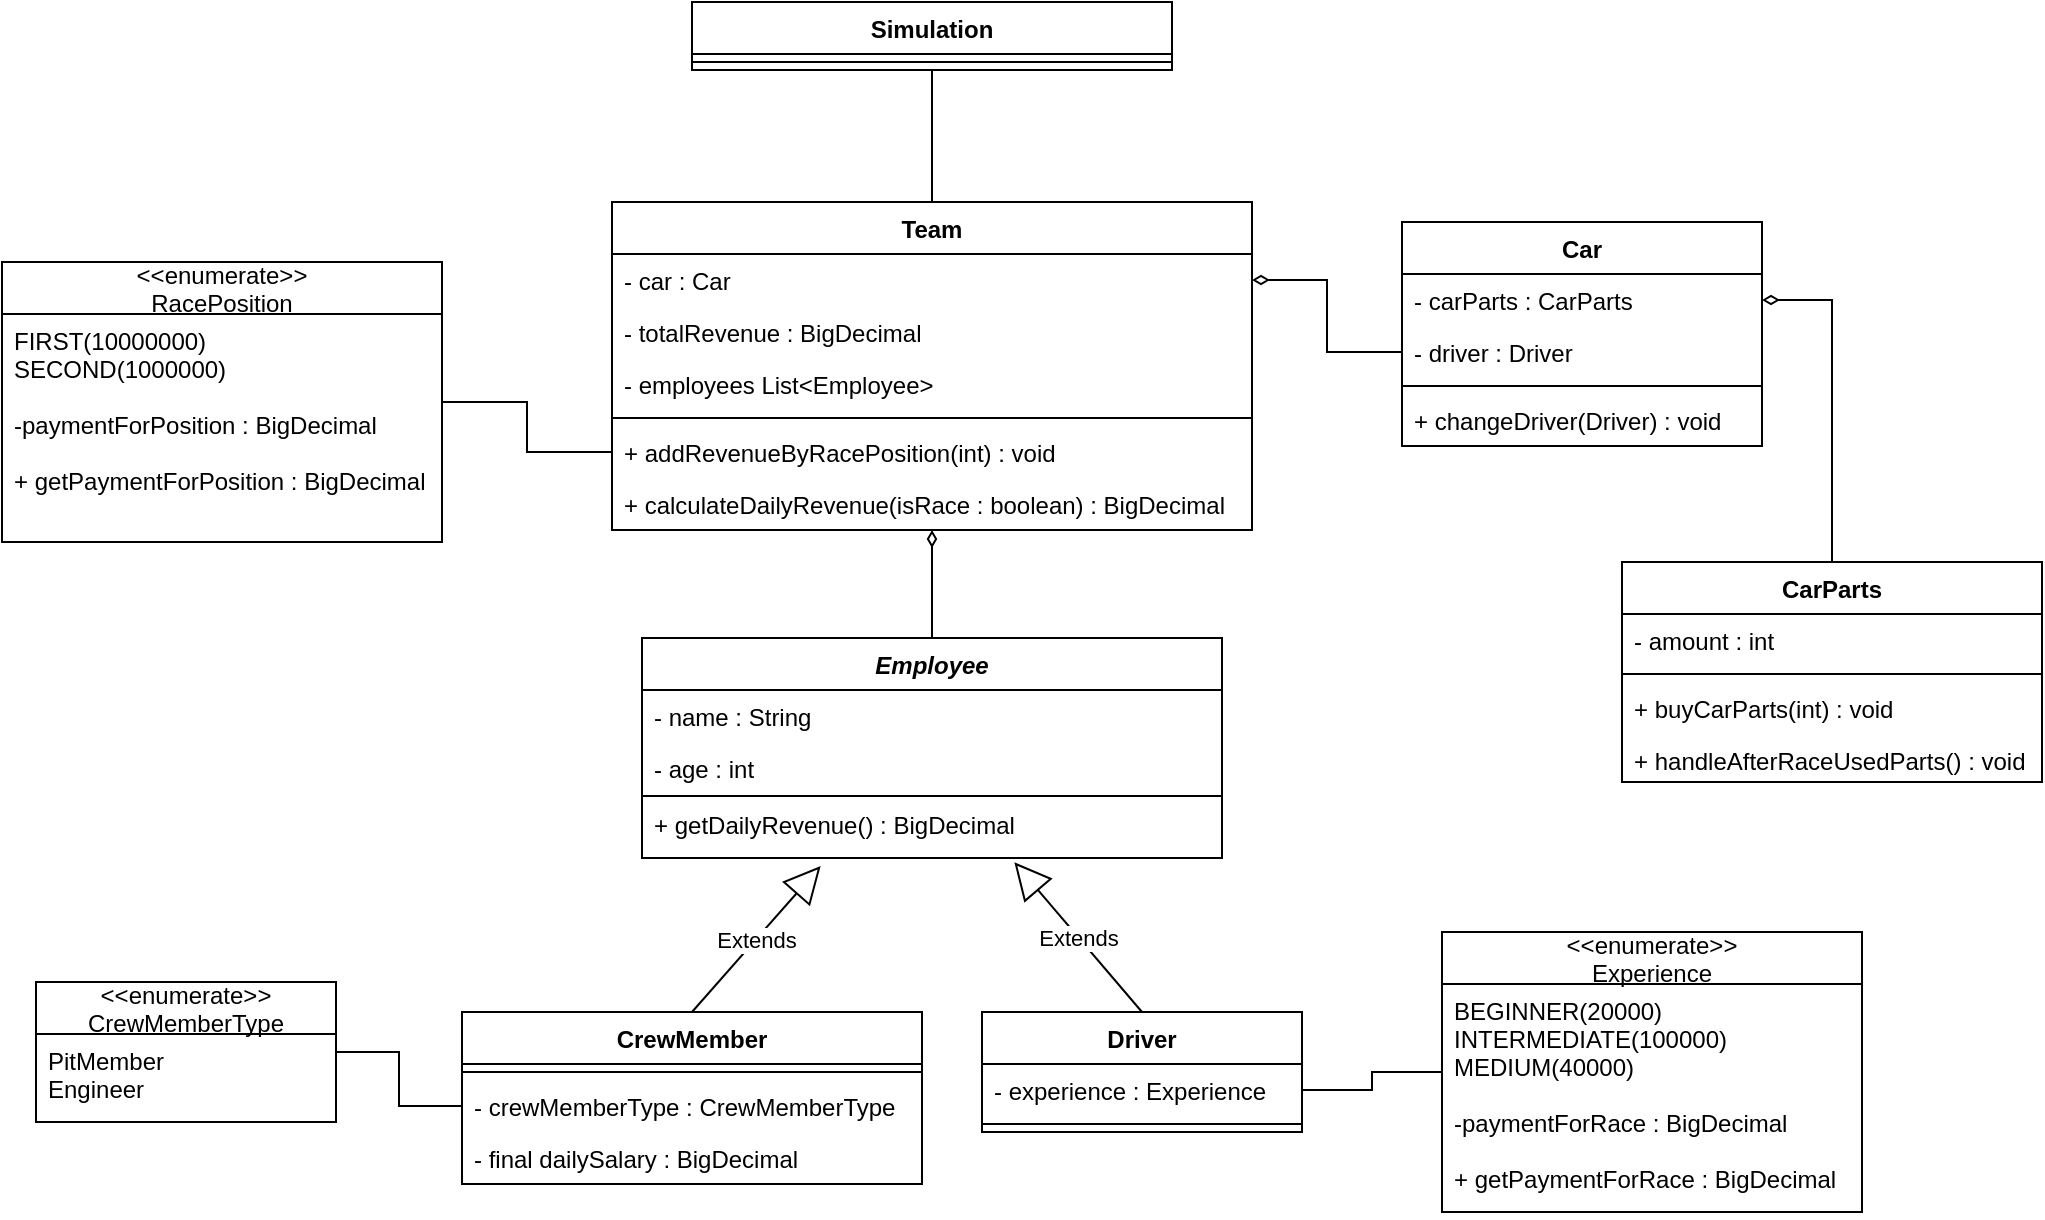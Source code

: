 <mxfile version="16.3.0" type="browser"><diagram id="yNHfpRIZB8fKIb-nWAFv" name="Page-1"><mxGraphModel dx="2012" dy="635" grid="1" gridSize="10" guides="1" tooltips="1" connect="1" arrows="1" fold="1" page="1" pageScale="1" pageWidth="827" pageHeight="1169" math="0" shadow="0"><root><mxCell id="0"/><mxCell id="1" parent="0"/><mxCell id="zTfzuYjLmf5ES3qGXwRQ-74" style="edgeStyle=orthogonalEdgeStyle;rounded=0;orthogonalLoop=1;jettySize=auto;html=1;endArrow=none;endFill=0;entryX=0.5;entryY=1.154;entryDx=0;entryDy=0;entryPerimeter=0;" parent="1" source="zTfzuYjLmf5ES3qGXwRQ-5" edge="1"><mxGeometry relative="1" as="geometry"><mxPoint x="35" y="114.004" as="targetPoint"/><Array as="points"><mxPoint x="35" y="120"/><mxPoint x="35" y="120"/></Array></mxGeometry></mxCell><mxCell id="zTfzuYjLmf5ES3qGXwRQ-5" value="Team" style="swimlane;fontStyle=1;align=center;verticalAlign=top;childLayout=stackLayout;horizontal=1;startSize=26;horizontalStack=0;resizeParent=1;resizeParentMax=0;resizeLast=0;collapsible=1;marginBottom=0;" parent="1" vertex="1"><mxGeometry x="-125" y="180" width="320" height="164" as="geometry"/></mxCell><mxCell id="zTfzuYjLmf5ES3qGXwRQ-6" value="- car : Car" style="text;strokeColor=none;fillColor=none;align=left;verticalAlign=top;spacingLeft=4;spacingRight=4;overflow=hidden;rotatable=0;points=[[0,0.5],[1,0.5]];portConstraint=eastwest;" parent="zTfzuYjLmf5ES3qGXwRQ-5" vertex="1"><mxGeometry y="26" width="320" height="26" as="geometry"/></mxCell><mxCell id="zTfzuYjLmf5ES3qGXwRQ-46" value="- totalRevenue : BigDecimal" style="text;strokeColor=none;fillColor=none;align=left;verticalAlign=top;spacingLeft=4;spacingRight=4;overflow=hidden;rotatable=0;points=[[0,0.5],[1,0.5]];portConstraint=eastwest;" parent="zTfzuYjLmf5ES3qGXwRQ-5" vertex="1"><mxGeometry y="52" width="320" height="26" as="geometry"/></mxCell><mxCell id="zTfzuYjLmf5ES3qGXwRQ-8" value="- employees List&lt;Employee&gt;" style="text;strokeColor=none;fillColor=none;align=left;verticalAlign=top;spacingLeft=4;spacingRight=4;overflow=hidden;rotatable=0;points=[[0,0.5],[1,0.5]];portConstraint=eastwest;" parent="zTfzuYjLmf5ES3qGXwRQ-5" vertex="1"><mxGeometry y="78" width="320" height="26" as="geometry"/></mxCell><mxCell id="zTfzuYjLmf5ES3qGXwRQ-7" value="" style="line;strokeWidth=1;fillColor=none;align=left;verticalAlign=middle;spacingTop=-1;spacingLeft=3;spacingRight=3;rotatable=0;labelPosition=right;points=[];portConstraint=eastwest;" parent="zTfzuYjLmf5ES3qGXwRQ-5" vertex="1"><mxGeometry y="104" width="320" height="8" as="geometry"/></mxCell><mxCell id="zTfzuYjLmf5ES3qGXwRQ-70" value="+ addRevenueByRacePosition(int) : void" style="text;strokeColor=none;fillColor=none;align=left;verticalAlign=top;spacingLeft=4;spacingRight=4;overflow=hidden;rotatable=0;points=[[0,0.5],[1,0.5]];portConstraint=eastwest;" parent="zTfzuYjLmf5ES3qGXwRQ-5" vertex="1"><mxGeometry y="112" width="320" height="26" as="geometry"/></mxCell><mxCell id="zTfzuYjLmf5ES3qGXwRQ-59" value="+ calculateDailyRevenue(isRace : boolean) : BigDecimal" style="text;strokeColor=none;fillColor=none;align=left;verticalAlign=top;spacingLeft=4;spacingRight=4;overflow=hidden;rotatable=0;points=[[0,0.5],[1,0.5]];portConstraint=eastwest;" parent="zTfzuYjLmf5ES3qGXwRQ-5" vertex="1"><mxGeometry y="138" width="320" height="26" as="geometry"/></mxCell><mxCell id="zTfzuYjLmf5ES3qGXwRQ-9" value="Car" style="swimlane;fontStyle=1;align=center;verticalAlign=top;childLayout=stackLayout;horizontal=1;startSize=26;horizontalStack=0;resizeParent=1;resizeParentMax=0;resizeLast=0;collapsible=1;marginBottom=0;" parent="1" vertex="1"><mxGeometry x="270" y="190" width="180" height="112" as="geometry"/></mxCell><mxCell id="zTfzuYjLmf5ES3qGXwRQ-10" value="- carParts : CarParts" style="text;strokeColor=none;fillColor=none;align=left;verticalAlign=top;spacingLeft=4;spacingRight=4;overflow=hidden;rotatable=0;points=[[0,0.5],[1,0.5]];portConstraint=eastwest;" parent="zTfzuYjLmf5ES3qGXwRQ-9" vertex="1"><mxGeometry y="26" width="180" height="26" as="geometry"/></mxCell><mxCell id="zTfzuYjLmf5ES3qGXwRQ-13" value="- driver : Driver" style="text;strokeColor=none;fillColor=none;align=left;verticalAlign=top;spacingLeft=4;spacingRight=4;overflow=hidden;rotatable=0;points=[[0,0.5],[1,0.5]];portConstraint=eastwest;" parent="zTfzuYjLmf5ES3qGXwRQ-9" vertex="1"><mxGeometry y="52" width="180" height="26" as="geometry"/></mxCell><mxCell id="zTfzuYjLmf5ES3qGXwRQ-11" value="" style="line;strokeWidth=1;fillColor=none;align=left;verticalAlign=middle;spacingTop=-1;spacingLeft=3;spacingRight=3;rotatable=0;labelPosition=right;points=[];portConstraint=eastwest;" parent="zTfzuYjLmf5ES3qGXwRQ-9" vertex="1"><mxGeometry y="78" width="180" height="8" as="geometry"/></mxCell><mxCell id="zTfzuYjLmf5ES3qGXwRQ-12" value="+ changeDriver(Driver) : void" style="text;strokeColor=none;fillColor=none;align=left;verticalAlign=top;spacingLeft=4;spacingRight=4;overflow=hidden;rotatable=0;points=[[0,0.5],[1,0.5]];portConstraint=eastwest;" parent="zTfzuYjLmf5ES3qGXwRQ-9" vertex="1"><mxGeometry y="86" width="180" height="26" as="geometry"/></mxCell><mxCell id="zTfzuYjLmf5ES3qGXwRQ-48" style="edgeStyle=orthogonalEdgeStyle;rounded=0;orthogonalLoop=1;jettySize=auto;html=1;entryX=0.5;entryY=1;entryDx=0;entryDy=0;endArrow=diamondThin;endFill=0;" parent="1" source="zTfzuYjLmf5ES3qGXwRQ-14" target="zTfzuYjLmf5ES3qGXwRQ-5" edge="1"><mxGeometry relative="1" as="geometry"/></mxCell><mxCell id="zTfzuYjLmf5ES3qGXwRQ-14" value="Employee" style="swimlane;fontStyle=3;align=center;verticalAlign=top;childLayout=stackLayout;horizontal=1;startSize=26;horizontalStack=0;resizeParent=1;resizeParentMax=0;resizeLast=0;collapsible=1;marginBottom=0;" parent="1" vertex="1"><mxGeometry x="-110" y="398" width="290" height="110" as="geometry"/></mxCell><mxCell id="zTfzuYjLmf5ES3qGXwRQ-15" value="- name : String    " style="text;strokeColor=none;fillColor=none;align=left;verticalAlign=top;spacingLeft=4;spacingRight=4;overflow=hidden;rotatable=0;points=[[0,0.5],[1,0.5]];portConstraint=eastwest;" parent="zTfzuYjLmf5ES3qGXwRQ-14" vertex="1"><mxGeometry y="26" width="290" height="26" as="geometry"/></mxCell><mxCell id="zTfzuYjLmf5ES3qGXwRQ-18" value="- age : int" style="text;strokeColor=none;fillColor=none;align=left;verticalAlign=top;spacingLeft=4;spacingRight=4;overflow=hidden;rotatable=0;points=[[0,0.5],[1,0.5]];portConstraint=eastwest;" parent="zTfzuYjLmf5ES3qGXwRQ-14" vertex="1"><mxGeometry y="52" width="290" height="26" as="geometry"/></mxCell><mxCell id="zTfzuYjLmf5ES3qGXwRQ-16" value="" style="line;strokeWidth=1;fillColor=none;align=left;verticalAlign=middle;spacingTop=-1;spacingLeft=3;spacingRight=3;rotatable=0;labelPosition=right;points=[];portConstraint=eastwest;" parent="zTfzuYjLmf5ES3qGXwRQ-14" vertex="1"><mxGeometry y="78" width="290" height="2" as="geometry"/></mxCell><mxCell id="zTfzuYjLmf5ES3qGXwRQ-58" value="+ getDailyRevenue() : BigDecimal" style="text;strokeColor=none;fillColor=none;align=left;verticalAlign=top;spacingLeft=4;spacingRight=4;overflow=hidden;rotatable=0;points=[[0,0.5],[1,0.5]];portConstraint=eastwest;" parent="zTfzuYjLmf5ES3qGXwRQ-14" vertex="1"><mxGeometry y="80" width="290" height="30" as="geometry"/></mxCell><mxCell id="zTfzuYjLmf5ES3qGXwRQ-19" value="CrewMember" style="swimlane;fontStyle=1;align=center;verticalAlign=top;childLayout=stackLayout;horizontal=1;startSize=26;horizontalStack=0;resizeParent=1;resizeParentMax=0;resizeLast=0;collapsible=1;marginBottom=0;" parent="1" vertex="1"><mxGeometry x="-200" y="585" width="230" height="86" as="geometry"/></mxCell><mxCell id="zTfzuYjLmf5ES3qGXwRQ-21" value="" style="line;strokeWidth=1;fillColor=none;align=left;verticalAlign=middle;spacingTop=-1;spacingLeft=3;spacingRight=3;rotatable=0;labelPosition=right;points=[];portConstraint=eastwest;" parent="zTfzuYjLmf5ES3qGXwRQ-19" vertex="1"><mxGeometry y="26" width="230" height="8" as="geometry"/></mxCell><mxCell id="zTfzuYjLmf5ES3qGXwRQ-62" value="- crewMemberType : CrewMemberType" style="text;strokeColor=none;fillColor=none;align=left;verticalAlign=top;spacingLeft=4;spacingRight=4;overflow=hidden;rotatable=0;points=[[0,0.5],[1,0.5]];portConstraint=eastwest;" parent="zTfzuYjLmf5ES3qGXwRQ-19" vertex="1"><mxGeometry y="34" width="230" height="26" as="geometry"/></mxCell><mxCell id="zTfzuYjLmf5ES3qGXwRQ-36" value="- final dailySalary : BigDecimal" style="text;strokeColor=none;fillColor=none;align=left;verticalAlign=top;spacingLeft=4;spacingRight=4;overflow=hidden;rotatable=0;points=[[0,0.5],[1,0.5]];portConstraint=eastwest;" parent="zTfzuYjLmf5ES3qGXwRQ-19" vertex="1"><mxGeometry y="60" width="230" height="26" as="geometry"/></mxCell><mxCell id="zTfzuYjLmf5ES3qGXwRQ-31" value="Driver" style="swimlane;fontStyle=1;align=center;verticalAlign=top;childLayout=stackLayout;horizontal=1;startSize=26;horizontalStack=0;resizeParent=1;resizeParentMax=0;resizeLast=0;collapsible=1;marginBottom=0;" parent="1" vertex="1"><mxGeometry x="60" y="585" width="160" height="60" as="geometry"/></mxCell><mxCell id="zTfzuYjLmf5ES3qGXwRQ-32" value="- experience : Experience" style="text;strokeColor=none;fillColor=none;align=left;verticalAlign=top;spacingLeft=4;spacingRight=4;overflow=hidden;rotatable=0;points=[[0,0.5],[1,0.5]];portConstraint=eastwest;" parent="zTfzuYjLmf5ES3qGXwRQ-31" vertex="1"><mxGeometry y="26" width="160" height="26" as="geometry"/></mxCell><mxCell id="zTfzuYjLmf5ES3qGXwRQ-33" value="" style="line;strokeWidth=1;fillColor=none;align=left;verticalAlign=middle;spacingTop=-1;spacingLeft=3;spacingRight=3;rotatable=0;labelPosition=right;points=[];portConstraint=eastwest;" parent="zTfzuYjLmf5ES3qGXwRQ-31" vertex="1"><mxGeometry y="52" width="160" height="8" as="geometry"/></mxCell><mxCell id="zTfzuYjLmf5ES3qGXwRQ-61" style="edgeStyle=orthogonalEdgeStyle;rounded=0;orthogonalLoop=1;jettySize=auto;html=1;endArrow=none;endFill=0;" parent="1" source="zTfzuYjLmf5ES3qGXwRQ-38" target="zTfzuYjLmf5ES3qGXwRQ-32" edge="1"><mxGeometry relative="1" as="geometry"/></mxCell><mxCell id="zTfzuYjLmf5ES3qGXwRQ-38" value="&lt;&lt;enumerate&gt;&gt;&#10;Experience" style="swimlane;fontStyle=0;childLayout=stackLayout;horizontal=1;startSize=26;fillColor=none;horizontalStack=0;resizeParent=1;resizeParentMax=0;resizeLast=0;collapsible=1;marginBottom=0;" parent="1" vertex="1"><mxGeometry x="290" y="545" width="210" height="140" as="geometry"/></mxCell><mxCell id="zTfzuYjLmf5ES3qGXwRQ-39" value="BEGINNER(20000)&#10;INTERMEDIATE(100000)&#10;MEDIUM(40000)&#10;&#10;-paymentForRace : BigDecimal&#10;&#10;+ getPaymentForRace : BigDecimal" style="text;strokeColor=none;fillColor=none;align=left;verticalAlign=top;spacingLeft=4;spacingRight=4;overflow=hidden;rotatable=0;points=[[0,0.5],[1,0.5]];portConstraint=eastwest;" parent="zTfzuYjLmf5ES3qGXwRQ-38" vertex="1"><mxGeometry y="26" width="210" height="114" as="geometry"/></mxCell><mxCell id="zTfzuYjLmf5ES3qGXwRQ-42" value="Simulation" style="swimlane;fontStyle=1;align=center;verticalAlign=top;childLayout=stackLayout;horizontal=1;startSize=26;horizontalStack=0;resizeParent=1;resizeParentMax=0;resizeLast=0;collapsible=1;marginBottom=0;" parent="1" vertex="1"><mxGeometry x="-85" y="80" width="240" height="34" as="geometry"/></mxCell><mxCell id="zTfzuYjLmf5ES3qGXwRQ-44" value="" style="line;strokeWidth=1;fillColor=none;align=left;verticalAlign=middle;spacingTop=-1;spacingLeft=3;spacingRight=3;rotatable=0;labelPosition=right;points=[];portConstraint=eastwest;" parent="zTfzuYjLmf5ES3qGXwRQ-42" vertex="1"><mxGeometry y="26" width="240" height="8" as="geometry"/></mxCell><mxCell id="zTfzuYjLmf5ES3qGXwRQ-47" style="edgeStyle=orthogonalEdgeStyle;rounded=0;orthogonalLoop=1;jettySize=auto;html=1;endArrow=diamondThin;endFill=0;" parent="1" source="zTfzuYjLmf5ES3qGXwRQ-13" target="zTfzuYjLmf5ES3qGXwRQ-6" edge="1"><mxGeometry relative="1" as="geometry"/></mxCell><mxCell id="zTfzuYjLmf5ES3qGXwRQ-50" value="Extends" style="endArrow=block;endSize=16;endFill=0;html=1;rounded=0;exitX=0.5;exitY=0;exitDx=0;exitDy=0;entryX=0.308;entryY=1.135;entryDx=0;entryDy=0;entryPerimeter=0;" parent="1" source="zTfzuYjLmf5ES3qGXwRQ-19" target="zTfzuYjLmf5ES3qGXwRQ-58" edge="1"><mxGeometry width="160" relative="1" as="geometry"><mxPoint x="-40" y="560" as="sourcePoint"/><mxPoint x="60" y="520" as="targetPoint"/></mxGeometry></mxCell><mxCell id="zTfzuYjLmf5ES3qGXwRQ-51" value="Extends" style="endArrow=block;endSize=16;endFill=0;html=1;rounded=0;exitX=0.5;exitY=0;exitDx=0;exitDy=0;entryX=0.642;entryY=1.071;entryDx=0;entryDy=0;entryPerimeter=0;" parent="1" source="zTfzuYjLmf5ES3qGXwRQ-31" target="zTfzuYjLmf5ES3qGXwRQ-58" edge="1"><mxGeometry width="160" relative="1" as="geometry"><mxPoint x="-30" y="595" as="sourcePoint"/><mxPoint x="83.52" y="542.168" as="targetPoint"/></mxGeometry></mxCell><mxCell id="zTfzuYjLmf5ES3qGXwRQ-57" style="edgeStyle=orthogonalEdgeStyle;rounded=0;orthogonalLoop=1;jettySize=auto;html=1;endArrow=none;endFill=0;entryX=0;entryY=0.5;entryDx=0;entryDy=0;" parent="1" source="zTfzuYjLmf5ES3qGXwRQ-55" target="zTfzuYjLmf5ES3qGXwRQ-62" edge="1"><mxGeometry relative="1" as="geometry"><mxPoint x="-140" y="630" as="targetPoint"/></mxGeometry></mxCell><mxCell id="zTfzuYjLmf5ES3qGXwRQ-55" value="&lt;&lt;enumerate&gt;&gt;&#10;CrewMemberType" style="swimlane;fontStyle=0;childLayout=stackLayout;horizontal=1;startSize=26;fillColor=none;horizontalStack=0;resizeParent=1;resizeParentMax=0;resizeLast=0;collapsible=1;marginBottom=0;" parent="1" vertex="1"><mxGeometry x="-413" y="570" width="150" height="70" as="geometry"/></mxCell><mxCell id="zTfzuYjLmf5ES3qGXwRQ-56" value="PitMember&#10;Engineer" style="text;strokeColor=none;fillColor=none;align=left;verticalAlign=top;spacingLeft=4;spacingRight=4;overflow=hidden;rotatable=0;points=[[0,0.5],[1,0.5]];portConstraint=eastwest;" parent="zTfzuYjLmf5ES3qGXwRQ-55" vertex="1"><mxGeometry y="26" width="150" height="44" as="geometry"/></mxCell><mxCell id="zTfzuYjLmf5ES3qGXwRQ-64" value="CarParts" style="swimlane;fontStyle=1;align=center;verticalAlign=top;childLayout=stackLayout;horizontal=1;startSize=26;horizontalStack=0;resizeParent=1;resizeParentMax=0;resizeLast=0;collapsible=1;marginBottom=0;" parent="1" vertex="1"><mxGeometry x="380" y="360" width="210" height="110" as="geometry"/></mxCell><mxCell id="zTfzuYjLmf5ES3qGXwRQ-65" value="- amount : int" style="text;strokeColor=none;fillColor=none;align=left;verticalAlign=top;spacingLeft=4;spacingRight=4;overflow=hidden;rotatable=0;points=[[0,0.5],[1,0.5]];portConstraint=eastwest;" parent="zTfzuYjLmf5ES3qGXwRQ-64" vertex="1"><mxGeometry y="26" width="210" height="26" as="geometry"/></mxCell><mxCell id="zTfzuYjLmf5ES3qGXwRQ-66" value="" style="line;strokeWidth=1;fillColor=none;align=left;verticalAlign=middle;spacingTop=-1;spacingLeft=3;spacingRight=3;rotatable=0;labelPosition=right;points=[];portConstraint=eastwest;" parent="zTfzuYjLmf5ES3qGXwRQ-64" vertex="1"><mxGeometry y="52" width="210" height="8" as="geometry"/></mxCell><mxCell id="zTfzuYjLmf5ES3qGXwRQ-67" value="+ buyCarParts(int) : void" style="text;strokeColor=none;fillColor=none;align=left;verticalAlign=top;spacingLeft=4;spacingRight=4;overflow=hidden;rotatable=0;points=[[0,0.5],[1,0.5]];portConstraint=eastwest;" parent="zTfzuYjLmf5ES3qGXwRQ-64" vertex="1"><mxGeometry y="60" width="210" height="26" as="geometry"/></mxCell><mxCell id="zTfzuYjLmf5ES3qGXwRQ-68" value="+ handleAfterRaceUsedParts() : void" style="text;strokeColor=none;fillColor=none;align=left;verticalAlign=top;spacingLeft=4;spacingRight=4;overflow=hidden;rotatable=0;points=[[0,0.5],[1,0.5]];portConstraint=eastwest;" parent="zTfzuYjLmf5ES3qGXwRQ-64" vertex="1"><mxGeometry y="86" width="210" height="24" as="geometry"/></mxCell><mxCell id="zTfzuYjLmf5ES3qGXwRQ-69" style="edgeStyle=orthogonalEdgeStyle;rounded=0;orthogonalLoop=1;jettySize=auto;html=1;entryX=1;entryY=0.5;entryDx=0;entryDy=0;endArrow=diamondThin;endFill=0;exitX=0.5;exitY=0;exitDx=0;exitDy=0;" parent="1" source="zTfzuYjLmf5ES3qGXwRQ-64" target="zTfzuYjLmf5ES3qGXwRQ-10" edge="1"><mxGeometry relative="1" as="geometry"/></mxCell><mxCell id="zTfzuYjLmf5ES3qGXwRQ-73" style="edgeStyle=orthogonalEdgeStyle;rounded=0;orthogonalLoop=1;jettySize=auto;html=1;entryX=0;entryY=0.5;entryDx=0;entryDy=0;endArrow=none;endFill=0;" parent="1" source="zTfzuYjLmf5ES3qGXwRQ-71" target="zTfzuYjLmf5ES3qGXwRQ-70" edge="1"><mxGeometry relative="1" as="geometry"/></mxCell><mxCell id="zTfzuYjLmf5ES3qGXwRQ-71" value="&lt;&lt;enumerate&gt;&gt;&#10;RacePosition" style="swimlane;fontStyle=0;childLayout=stackLayout;horizontal=1;startSize=26;fillColor=none;horizontalStack=0;resizeParent=1;resizeParentMax=0;resizeLast=0;collapsible=1;marginBottom=0;" parent="1" vertex="1"><mxGeometry x="-430" y="210" width="220" height="140" as="geometry"/></mxCell><mxCell id="zTfzuYjLmf5ES3qGXwRQ-72" value="FIRST(10000000)&#10;SECOND(1000000)&#10;&#10;-paymentForPosition : BigDecimal&#10;&#10;+ getPaymentForPosition : BigDecimal" style="text;strokeColor=none;fillColor=none;align=left;verticalAlign=top;spacingLeft=4;spacingRight=4;overflow=hidden;rotatable=0;points=[[0,0.5],[1,0.5]];portConstraint=eastwest;" parent="zTfzuYjLmf5ES3qGXwRQ-71" vertex="1"><mxGeometry y="26" width="220" height="114" as="geometry"/></mxCell></root></mxGraphModel></diagram></mxfile>